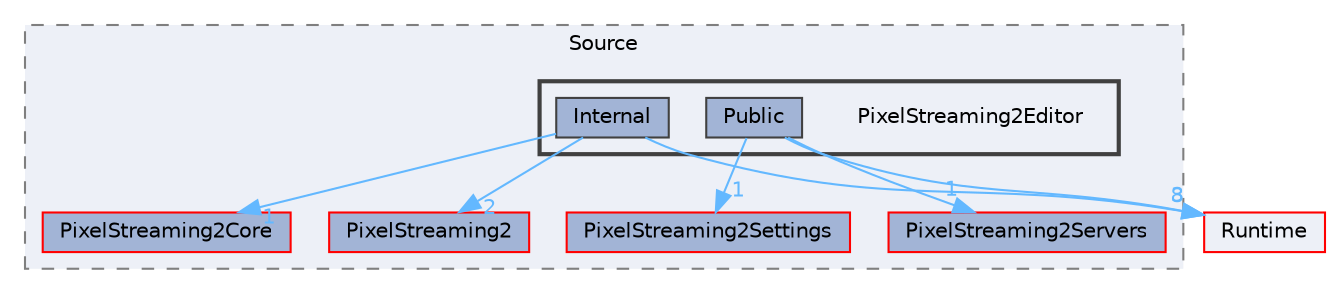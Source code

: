 digraph "PixelStreaming2Editor"
{
 // INTERACTIVE_SVG=YES
 // LATEX_PDF_SIZE
  bgcolor="transparent";
  edge [fontname=Helvetica,fontsize=10,labelfontname=Helvetica,labelfontsize=10];
  node [fontname=Helvetica,fontsize=10,shape=box,height=0.2,width=0.4];
  compound=true
  subgraph clusterdir_82643a200b35c0d272dbf3b035f0ce97 {
    graph [ bgcolor="#edf0f7", pencolor="grey50", label="Source", fontname=Helvetica,fontsize=10 style="filled,dashed", URL="dir_82643a200b35c0d272dbf3b035f0ce97.html",tooltip=""]
  dir_59adcf5681d388e337deaee91f8afe6e [label="PixelStreaming2Core", fillcolor="#a2b4d6", color="red", style="filled", URL="dir_59adcf5681d388e337deaee91f8afe6e.html",tooltip=""];
  dir_f75bda96a403aa07edce0060b081a71b [label="PixelStreaming2", fillcolor="#a2b4d6", color="red", style="filled", URL="dir_f75bda96a403aa07edce0060b081a71b.html",tooltip=""];
  dir_87040ee9c05ff0641060857b833d7848 [label="PixelStreaming2Settings", fillcolor="#a2b4d6", color="red", style="filled", URL="dir_87040ee9c05ff0641060857b833d7848.html",tooltip=""];
  dir_0f04082fac78b6fdf4b4e0c3c3e59a61 [label="PixelStreaming2Servers", fillcolor="#a2b4d6", color="red", style="filled", URL="dir_0f04082fac78b6fdf4b4e0c3c3e59a61.html",tooltip=""];
  subgraph clusterdir_a0457421938279cfec28ae9739a95880 {
    graph [ bgcolor="#edf0f7", pencolor="grey25", label="", fontname=Helvetica,fontsize=10 style="filled,bold", URL="dir_a0457421938279cfec28ae9739a95880.html",tooltip=""]
    dir_a0457421938279cfec28ae9739a95880 [shape=plaintext, label="PixelStreaming2Editor"];
  dir_e2dd93bd2e1110014c10f3c14828e8fc [label="Internal", fillcolor="#a2b4d6", color="grey25", style="filled", URL="dir_e2dd93bd2e1110014c10f3c14828e8fc.html",tooltip=""];
  dir_34210fb3fa297c1b0011084ddd922b60 [label="Public", fillcolor="#a2b4d6", color="grey25", style="filled", URL="dir_34210fb3fa297c1b0011084ddd922b60.html",tooltip=""];
  }
  }
  dir_7536b172fbd480bfd146a1b1acd6856b [label="Runtime", fillcolor="#edf0f7", color="red", style="filled", URL="dir_7536b172fbd480bfd146a1b1acd6856b.html",tooltip=""];
  dir_e2dd93bd2e1110014c10f3c14828e8fc->dir_59adcf5681d388e337deaee91f8afe6e [headlabel="1", labeldistance=1.5 headhref="dir_000512_000744.html" href="dir_000512_000744.html" color="steelblue1" fontcolor="steelblue1"];
  dir_e2dd93bd2e1110014c10f3c14828e8fc->dir_7536b172fbd480bfd146a1b1acd6856b [headlabel="8", labeldistance=1.5 headhref="dir_000512_000984.html" href="dir_000512_000984.html" color="steelblue1" fontcolor="steelblue1"];
  dir_e2dd93bd2e1110014c10f3c14828e8fc->dir_f75bda96a403aa07edce0060b081a71b [headlabel="2", labeldistance=1.5 headhref="dir_000512_000743.html" href="dir_000512_000743.html" color="steelblue1" fontcolor="steelblue1"];
  dir_34210fb3fa297c1b0011084ddd922b60->dir_0f04082fac78b6fdf4b4e0c3c3e59a61 [headlabel="1", labeldistance=1.5 headhref="dir_000846_000749.html" href="dir_000846_000749.html" color="steelblue1" fontcolor="steelblue1"];
  dir_34210fb3fa297c1b0011084ddd922b60->dir_7536b172fbd480bfd146a1b1acd6856b [headlabel="3", labeldistance=1.5 headhref="dir_000846_000984.html" href="dir_000846_000984.html" color="steelblue1" fontcolor="steelblue1"];
  dir_34210fb3fa297c1b0011084ddd922b60->dir_87040ee9c05ff0641060857b833d7848 [headlabel="1", labeldistance=1.5 headhref="dir_000846_000750.html" href="dir_000846_000750.html" color="steelblue1" fontcolor="steelblue1"];
}
